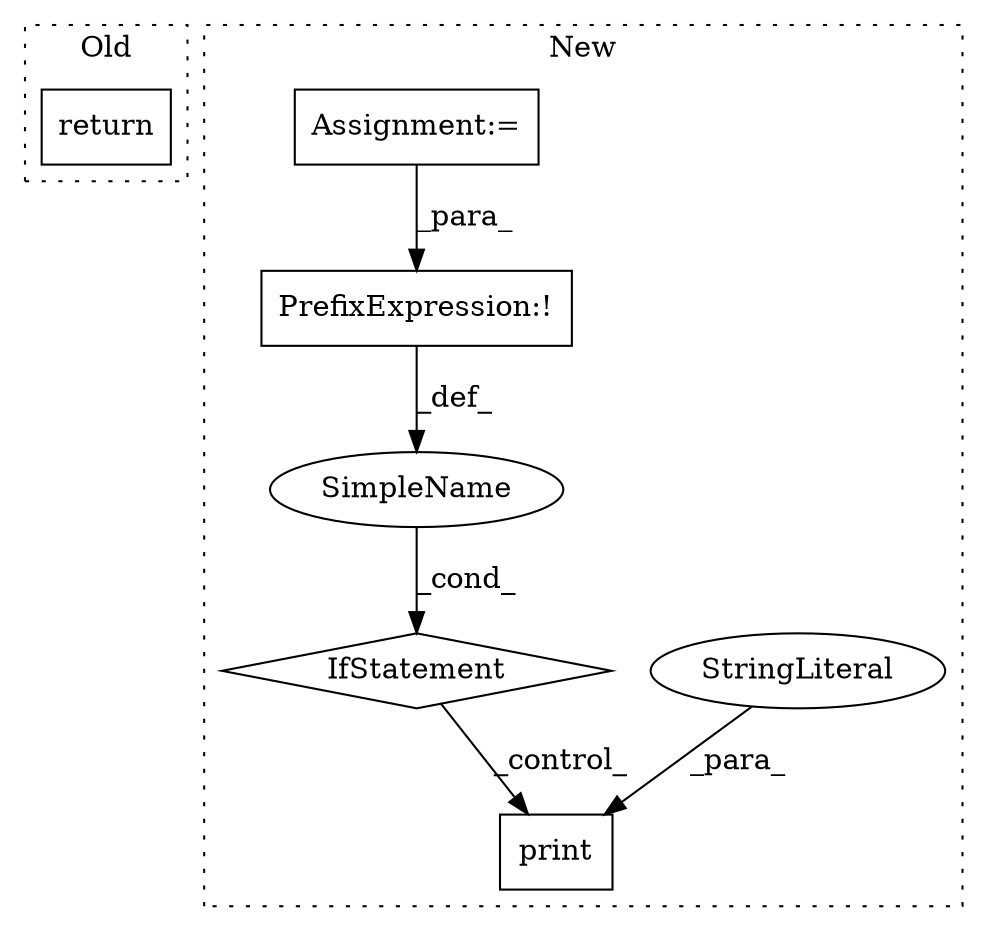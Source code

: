 digraph G {
subgraph cluster0 {
1 [label="return" a="41" s="1719" l="7" shape="box"];
label = "Old";
style="dotted";
}
subgraph cluster1 {
2 [label="print" a="32" s="1849,1922" l="6,1" shape="box"];
3 [label="StringLiteral" a="45" s="1855" l="56" shape="ellipse"];
4 [label="IfStatement" a="25" s="1720,1839" l="4,2" shape="diamond"];
5 [label="SimpleName" a="42" s="" l="" shape="ellipse"];
6 [label="PrefixExpression:!" a="38" s="1724" l="1" shape="box"];
7 [label="Assignment:=" a="7" s="1812" l="24" shape="box"];
label = "New";
style="dotted";
}
3 -> 2 [label="_para_"];
4 -> 2 [label="_control_"];
5 -> 4 [label="_cond_"];
6 -> 5 [label="_def_"];
7 -> 6 [label="_para_"];
}